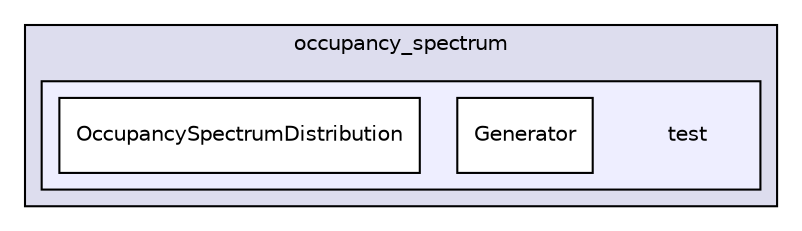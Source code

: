 digraph "quetzal/modules/coalescence/occupancy_spectrum/test" {
  compound=true
  node [ fontsize="10", fontname="Helvetica"];
  edge [ labelfontsize="10", labelfontname="Helvetica"];
  subgraph clusterdir_a2f707a36be138eb8611714132795111 {
    graph [ bgcolor="#ddddee", pencolor="black", label="occupancy_spectrum" fontname="Helvetica", fontsize="10", URL="dir_a2f707a36be138eb8611714132795111.html"]
  subgraph clusterdir_45bdf26323ebf9ed667d08dc44dc54ff {
    graph [ bgcolor="#eeeeff", pencolor="black", label="" URL="dir_45bdf26323ebf9ed667d08dc44dc54ff.html"];
    dir_45bdf26323ebf9ed667d08dc44dc54ff [shape=plaintext label="test"];
    dir_1b34024bf36f718e7b13065d1e265327 [shape=box label="Generator" color="black" fillcolor="white" style="filled" URL="dir_1b34024bf36f718e7b13065d1e265327.html"];
    dir_4c93baea34ae4f98e675226d6b80f5cf [shape=box label="OccupancySpectrumDistribution" color="black" fillcolor="white" style="filled" URL="dir_4c93baea34ae4f98e675226d6b80f5cf.html"];
  }
  }
}
